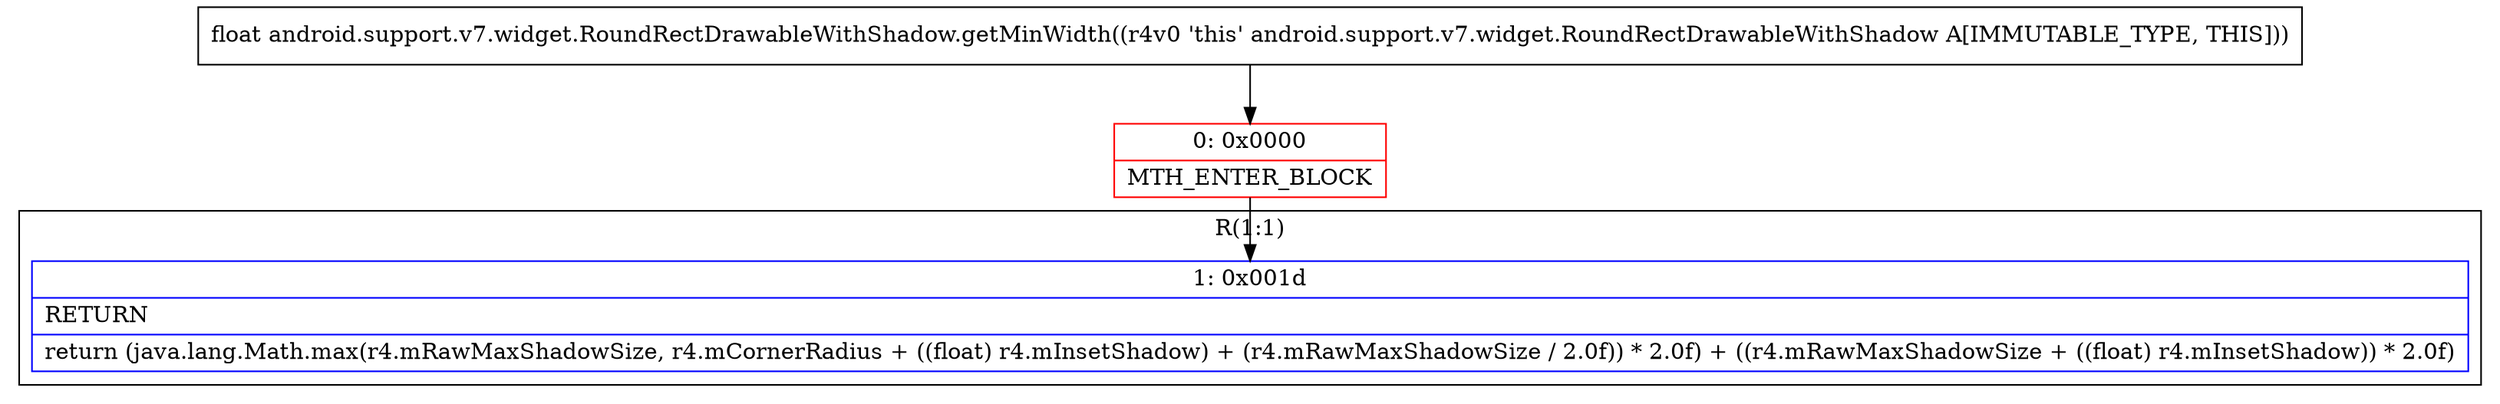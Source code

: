 digraph "CFG forandroid.support.v7.widget.RoundRectDrawableWithShadow.getMinWidth()F" {
subgraph cluster_Region_2138371887 {
label = "R(1:1)";
node [shape=record,color=blue];
Node_1 [shape=record,label="{1\:\ 0x001d|RETURN\l|return (java.lang.Math.max(r4.mRawMaxShadowSize, r4.mCornerRadius + ((float) r4.mInsetShadow) + (r4.mRawMaxShadowSize \/ 2.0f)) * 2.0f) + ((r4.mRawMaxShadowSize + ((float) r4.mInsetShadow)) * 2.0f)\l}"];
}
Node_0 [shape=record,color=red,label="{0\:\ 0x0000|MTH_ENTER_BLOCK\l}"];
MethodNode[shape=record,label="{float android.support.v7.widget.RoundRectDrawableWithShadow.getMinWidth((r4v0 'this' android.support.v7.widget.RoundRectDrawableWithShadow A[IMMUTABLE_TYPE, THIS])) }"];
MethodNode -> Node_0;
Node_0 -> Node_1;
}

